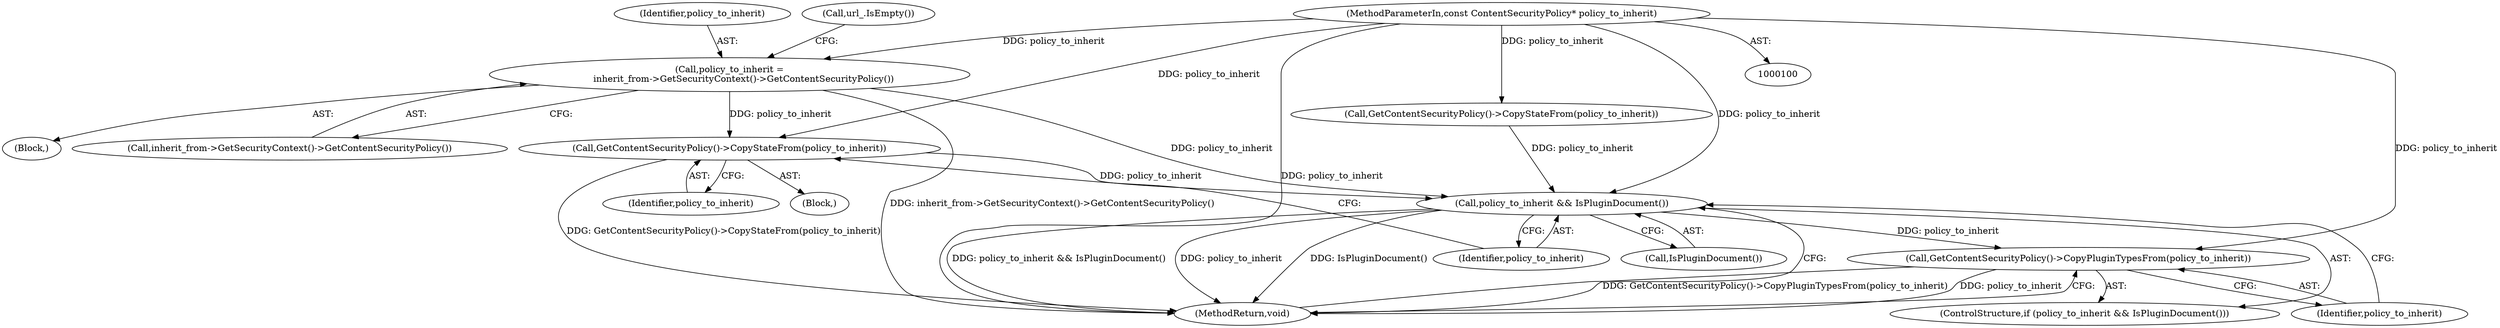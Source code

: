 digraph "0_Chrome_d683fb12566eaec180ee0e0506288f46cc7a43e7@pointer" {
"1000154" [label="(Call,GetContentSecurityPolicy()->CopyStateFrom(policy_to_inherit))"];
"1000138" [label="(Call,policy_to_inherit =\n          inherit_from->GetSecurityContext()->GetContentSecurityPolicy())"];
"1000102" [label="(MethodParameterIn,const ContentSecurityPolicy* policy_to_inherit)"];
"1000157" [label="(Call,policy_to_inherit && IsPluginDocument())"];
"1000160" [label="(Call,GetContentSecurityPolicy()->CopyPluginTypesFrom(policy_to_inherit))"];
"1000157" [label="(Call,policy_to_inherit && IsPluginDocument())"];
"1000154" [label="(Call,GetContentSecurityPolicy()->CopyStateFrom(policy_to_inherit))"];
"1000133" [label="(Block,)"];
"1000155" [label="(Identifier,policy_to_inherit)"];
"1000153" [label="(Block,)"];
"1000139" [label="(Identifier,policy_to_inherit)"];
"1000114" [label="(Call,GetContentSecurityPolicy()->CopyStateFrom(policy_to_inherit))"];
"1000102" [label="(MethodParameterIn,const ContentSecurityPolicy* policy_to_inherit)"];
"1000143" [label="(Call,url_.IsEmpty())"];
"1000162" [label="(MethodReturn,void)"];
"1000158" [label="(Identifier,policy_to_inherit)"];
"1000156" [label="(ControlStructure,if (policy_to_inherit && IsPluginDocument()))"];
"1000159" [label="(Call,IsPluginDocument())"];
"1000138" [label="(Call,policy_to_inherit =\n          inherit_from->GetSecurityContext()->GetContentSecurityPolicy())"];
"1000161" [label="(Identifier,policy_to_inherit)"];
"1000160" [label="(Call,GetContentSecurityPolicy()->CopyPluginTypesFrom(policy_to_inherit))"];
"1000140" [label="(Call,inherit_from->GetSecurityContext()->GetContentSecurityPolicy())"];
"1000154" -> "1000153"  [label="AST: "];
"1000154" -> "1000155"  [label="CFG: "];
"1000155" -> "1000154"  [label="AST: "];
"1000158" -> "1000154"  [label="CFG: "];
"1000154" -> "1000162"  [label="DDG: GetContentSecurityPolicy()->CopyStateFrom(policy_to_inherit)"];
"1000138" -> "1000154"  [label="DDG: policy_to_inherit"];
"1000102" -> "1000154"  [label="DDG: policy_to_inherit"];
"1000154" -> "1000157"  [label="DDG: policy_to_inherit"];
"1000138" -> "1000133"  [label="AST: "];
"1000138" -> "1000140"  [label="CFG: "];
"1000139" -> "1000138"  [label="AST: "];
"1000140" -> "1000138"  [label="AST: "];
"1000143" -> "1000138"  [label="CFG: "];
"1000138" -> "1000162"  [label="DDG: inherit_from->GetSecurityContext()->GetContentSecurityPolicy()"];
"1000102" -> "1000138"  [label="DDG: policy_to_inherit"];
"1000138" -> "1000157"  [label="DDG: policy_to_inherit"];
"1000102" -> "1000100"  [label="AST: "];
"1000102" -> "1000162"  [label="DDG: policy_to_inherit"];
"1000102" -> "1000114"  [label="DDG: policy_to_inherit"];
"1000102" -> "1000157"  [label="DDG: policy_to_inherit"];
"1000102" -> "1000160"  [label="DDG: policy_to_inherit"];
"1000157" -> "1000156"  [label="AST: "];
"1000157" -> "1000158"  [label="CFG: "];
"1000157" -> "1000159"  [label="CFG: "];
"1000158" -> "1000157"  [label="AST: "];
"1000159" -> "1000157"  [label="AST: "];
"1000161" -> "1000157"  [label="CFG: "];
"1000162" -> "1000157"  [label="CFG: "];
"1000157" -> "1000162"  [label="DDG: IsPluginDocument()"];
"1000157" -> "1000162"  [label="DDG: policy_to_inherit && IsPluginDocument()"];
"1000157" -> "1000162"  [label="DDG: policy_to_inherit"];
"1000114" -> "1000157"  [label="DDG: policy_to_inherit"];
"1000157" -> "1000160"  [label="DDG: policy_to_inherit"];
"1000160" -> "1000156"  [label="AST: "];
"1000160" -> "1000161"  [label="CFG: "];
"1000161" -> "1000160"  [label="AST: "];
"1000162" -> "1000160"  [label="CFG: "];
"1000160" -> "1000162"  [label="DDG: GetContentSecurityPolicy()->CopyPluginTypesFrom(policy_to_inherit)"];
"1000160" -> "1000162"  [label="DDG: policy_to_inherit"];
}

